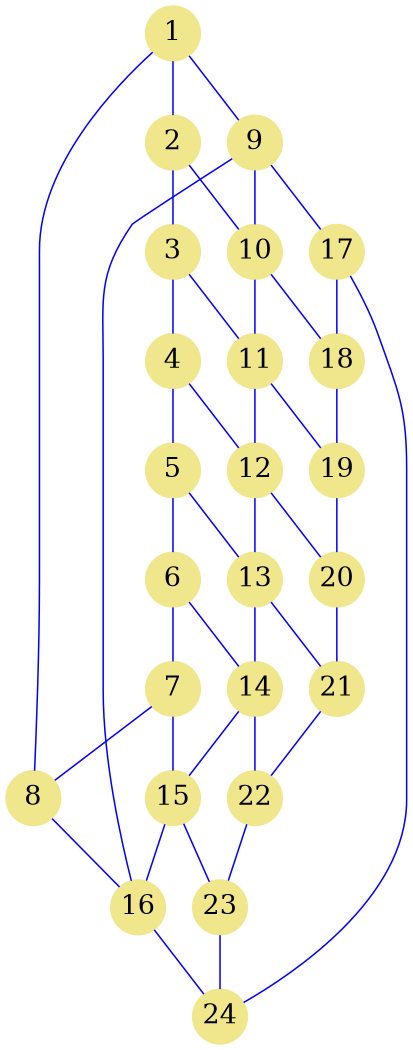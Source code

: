 graph "graph.dot" {

   size="6.0,7.0";

node [shape=circle,fixedsize=true,style=filled,
      color="khaki",fontcolor="black",fontsize=18];

   1  [label="1", pos="0.497772,0.942744"];
   2  [label="2", pos="0.778114,0.922122"];
   3  [label="3", pos="0.973952,0.711838"];
   4  [label="4", pos="1.000000,0.425669"];
   5  [label="5", pos="0.828375,0.203043"];
   6  [label="6", pos="0.536850,0.233891"];
   7  [label="7", pos="0.345551,0.430980"];
   8  [label="8", pos="0.326306,0.704966"];
   9  [label="9", pos="0.333366,0.872882"];
  10  [label="10", pos="0.622024,0.846825"];
  11  [label="11", pos="0.816781,0.641593"];
  12  [label="12", pos="0.839788,0.359597"];
  13  [label="13", pos="0.666665,0.127150"];
  14  [label="14", pos="0.377924,0.153180"];
  15  [label="15", pos="0.183223,0.358428"];
  16  [label="16", pos="0.160168,0.640392"];
  17  [label="17", pos="0.171586,0.796960"];
  18  [label="18", pos="0.463153,0.766127"];
  19  [label="19", pos="0.654425,0.569028"];
  20  [label="20", pos="0.673695,0.295056"];
  21  [label="21", pos="0.502192,0.057256"];
  22  [label="22", pos="0.221889,0.077894"];
  23  [label="23", pos="0.026025,0.288169"];
  24  [label="24", pos="0.000000,0.574353"];

edge [color="blue"];

   1  --   2;
   1  --   8;
   1  --   9;
   2  --   3;
   2  --  10;
   3  --   4;
   3  --  11;
   4  --   5;
   4  --  12;
   5  --   6;
   5  --  13;
   6  --   7;
   6  --  14;
   7  --   8;
   7  --  15;
   8  --  16;
   9  --  10;
   9  --  16;
   9  --  17;
  10  --  11;
  10  --  18;
  11  --  12;
  11  --  19;
  12  --  13;
  12  --  20;
  13  --  14;
  13  --  21;
  14  --  15;
  14  --  22;
  15  --  16;
  15  --  23;
  16  --  24;
  17  --  18;
  17  --  24;
  18  --  19;
  19  --  20;
  20  --  21;
  21  --  22;
  22  --  23;
  23  --  24;

}
